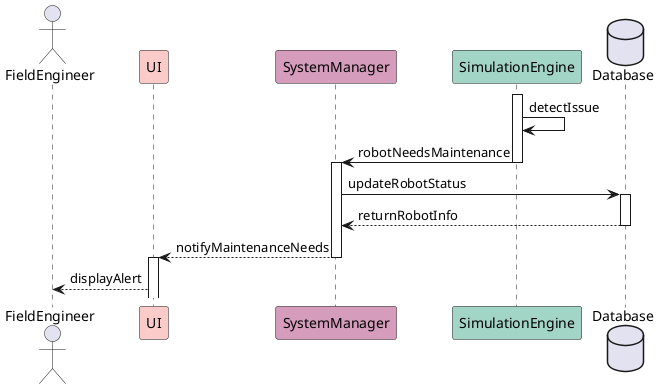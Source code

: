 @startuml ABasicSeqDiagram

actor FieldEngineer
participant UI #FBCBC9
participant SystemManager #d69cbc
participant SimulationEngine #a2d5c6
database Database as DB 


activate SimulationEngine
SimulationEngine -> SimulationEngine: detectIssue
SimulationEngine -> SystemManager: robotNeedsMaintenance
deactivate SimulationEngine
activate SystemManager

SystemManager -> DB: updateRobotStatus
activate DB
SystemManager <-- DB: returnRobotInfo
deactivate DB
SystemManager --> UI: notifyMaintenanceNeeds
deactivate SystemManager
activate UI
UI --> FieldEngineer: displayAlert


@enduml